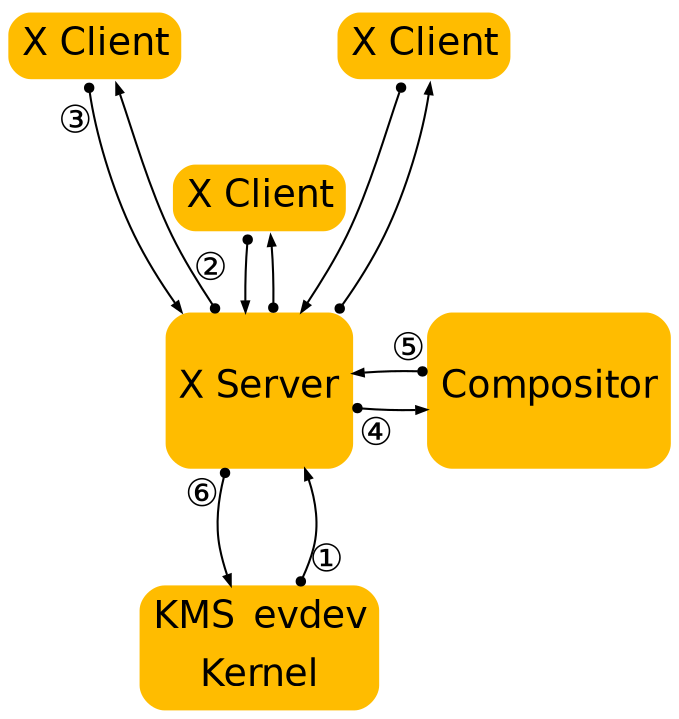digraph arch_x {
    edge[
        fontname="DejaVu Sans",
        dir="both",
        arrowtail="dot",
        arrowsize=.5,
        fontname="DejaVu Sans",
        fontsize="18",
    ]

    node[
        shape="none",
        color=none,
        margin=0,
        fontname="DejaVu Sans",
        fontsize="18",
    ]

    {
        rank=same;
        c1 [label=<<TABLE STYLE="rounded" BGCOLOR="#ffbc00"><TR><TD>X Client</TD></TR></TABLE>>, URL="#c1"]
        c3 [label=<<TABLE STYLE="rounded" BGCOLOR="#ffbc00"><TR><TD>X Client</TD></TR></TABLE>>, URL="#c3"]
    }
    c2 [label=<<TABLE STYLE="rounded" BGCOLOR="#ffbc00"><TR><TD>X Client</TD></TR></TABLE>>, URL="#c2"]

    {
        rank=same;
        xserver [tooltip="X Server", label=<<TABLE STYLE="rounded" BGCOLOR="#ffbc00"><TR><TD><BR/>X Server<BR/><BR/></TD></TR></TABLE>>, URL="#xserver"]
        comp [tooltip="Compositor", label=<<TABLE STYLE="rounded" BGCOLOR="#ffbc00"><TR><TD><BR/>Compositor<BR/><BR/></TD></TR></TABLE>>, URL="#comp"]
    }

    impl [tooltip="KMS evdev Kernel", label=<<TABLE STYLE="rounded" BGCOLOR="#ffbc00"><TR><TD>KMS</TD><TD>evdev</TD></TR><TR><TD COLSPAN="2">Kernel</TD></TR></TABLE>>, URL="#impl"]

    c1 -> xserver [taillabel="③", labeldistance=2, URL="#step_3"];
    c2 -> xserver;
    c3 -> xserver;

    xserver -> c1 [taillabel="②", labeldistance=2, URL="#step_2"];
    xserver -> c2;
    xserver -> c3;

    xserver -> impl [taillabel="⑥", labeldistance=1.75, URL="#step_6"];
    xserver -> impl [style=invis, label="    "];
    impl -> xserver [taillabel="①", labeldistance=1.75, URL="#step_1"];

    xserver -> comp [style=invis];
    xserver -> comp [taillabel="④", labeldistance=1.75, labelangle=-45, URL="#step_4"];
    comp -> xserver [taillabel="⑤", URL="#step_5"];
    comp -> xserver [style=invis]

    c1 -> c2 [style=invis];
    c3 -> c2 [style=invis];
 }
